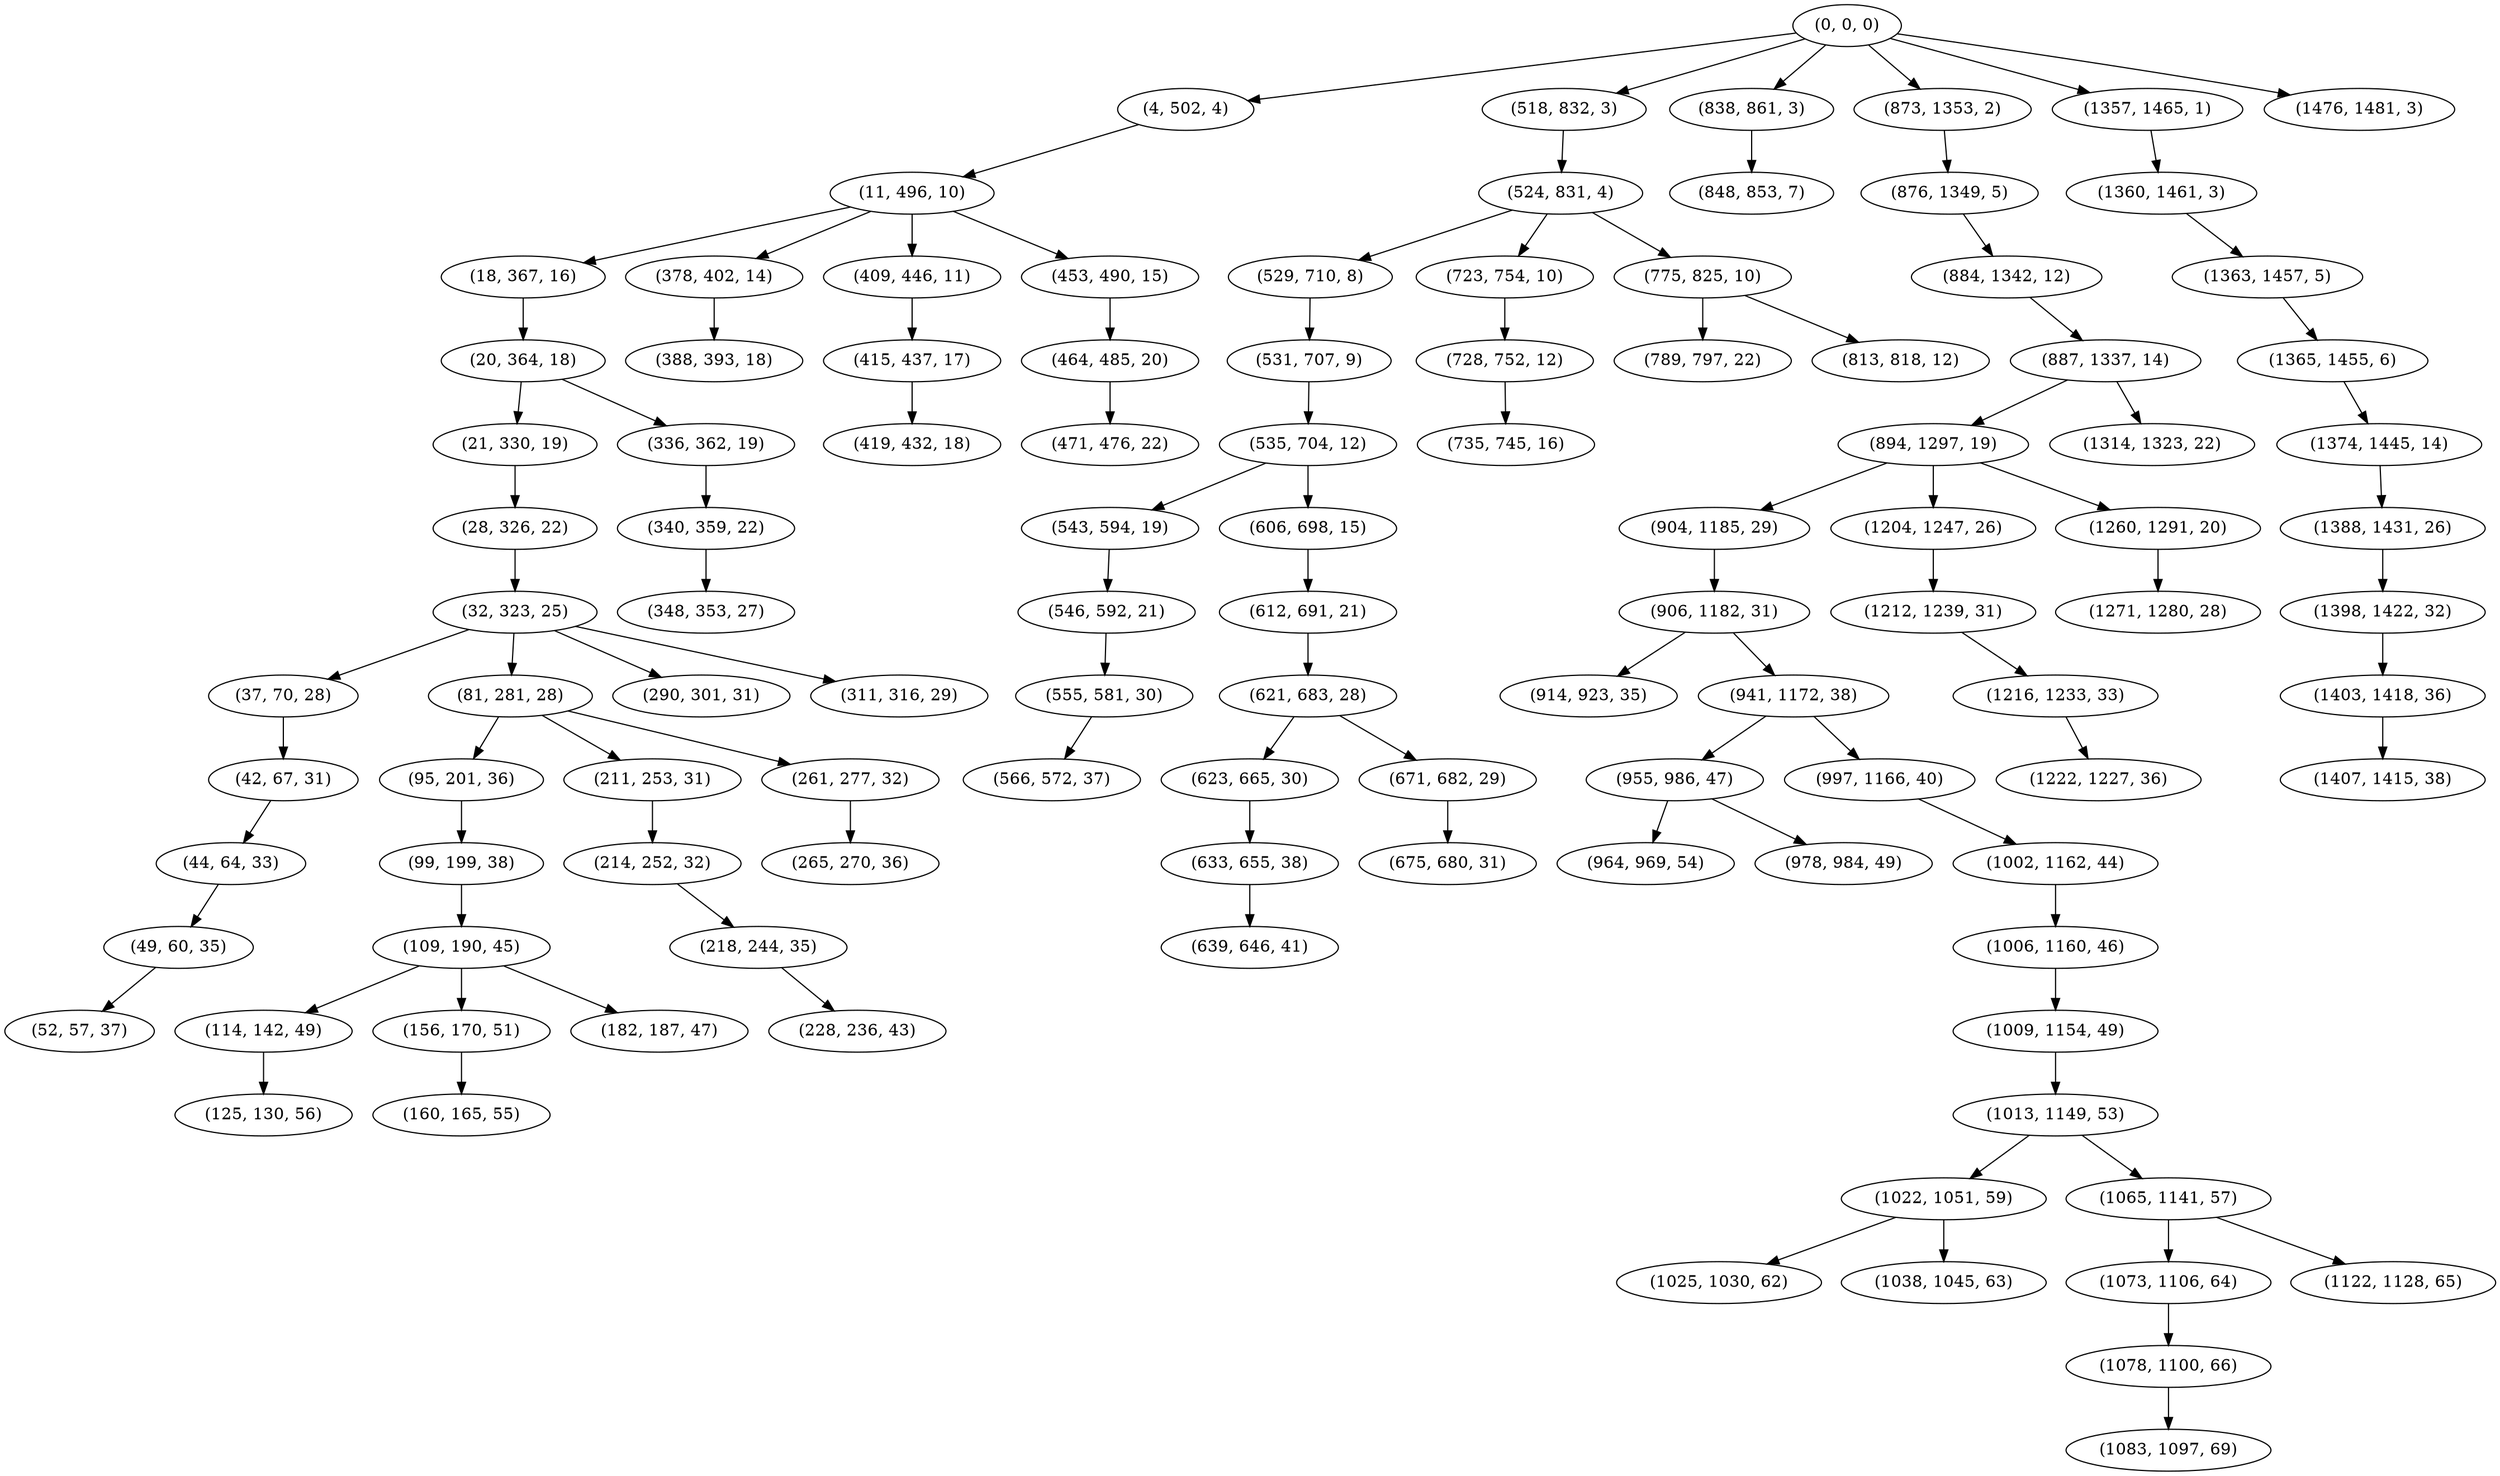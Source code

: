 digraph tree {
    "(0, 0, 0)";
    "(4, 502, 4)";
    "(11, 496, 10)";
    "(18, 367, 16)";
    "(20, 364, 18)";
    "(21, 330, 19)";
    "(28, 326, 22)";
    "(32, 323, 25)";
    "(37, 70, 28)";
    "(42, 67, 31)";
    "(44, 64, 33)";
    "(49, 60, 35)";
    "(52, 57, 37)";
    "(81, 281, 28)";
    "(95, 201, 36)";
    "(99, 199, 38)";
    "(109, 190, 45)";
    "(114, 142, 49)";
    "(125, 130, 56)";
    "(156, 170, 51)";
    "(160, 165, 55)";
    "(182, 187, 47)";
    "(211, 253, 31)";
    "(214, 252, 32)";
    "(218, 244, 35)";
    "(228, 236, 43)";
    "(261, 277, 32)";
    "(265, 270, 36)";
    "(290, 301, 31)";
    "(311, 316, 29)";
    "(336, 362, 19)";
    "(340, 359, 22)";
    "(348, 353, 27)";
    "(378, 402, 14)";
    "(388, 393, 18)";
    "(409, 446, 11)";
    "(415, 437, 17)";
    "(419, 432, 18)";
    "(453, 490, 15)";
    "(464, 485, 20)";
    "(471, 476, 22)";
    "(518, 832, 3)";
    "(524, 831, 4)";
    "(529, 710, 8)";
    "(531, 707, 9)";
    "(535, 704, 12)";
    "(543, 594, 19)";
    "(546, 592, 21)";
    "(555, 581, 30)";
    "(566, 572, 37)";
    "(606, 698, 15)";
    "(612, 691, 21)";
    "(621, 683, 28)";
    "(623, 665, 30)";
    "(633, 655, 38)";
    "(639, 646, 41)";
    "(671, 682, 29)";
    "(675, 680, 31)";
    "(723, 754, 10)";
    "(728, 752, 12)";
    "(735, 745, 16)";
    "(775, 825, 10)";
    "(789, 797, 22)";
    "(813, 818, 12)";
    "(838, 861, 3)";
    "(848, 853, 7)";
    "(873, 1353, 2)";
    "(876, 1349, 5)";
    "(884, 1342, 12)";
    "(887, 1337, 14)";
    "(894, 1297, 19)";
    "(904, 1185, 29)";
    "(906, 1182, 31)";
    "(914, 923, 35)";
    "(941, 1172, 38)";
    "(955, 986, 47)";
    "(964, 969, 54)";
    "(978, 984, 49)";
    "(997, 1166, 40)";
    "(1002, 1162, 44)";
    "(1006, 1160, 46)";
    "(1009, 1154, 49)";
    "(1013, 1149, 53)";
    "(1022, 1051, 59)";
    "(1025, 1030, 62)";
    "(1038, 1045, 63)";
    "(1065, 1141, 57)";
    "(1073, 1106, 64)";
    "(1078, 1100, 66)";
    "(1083, 1097, 69)";
    "(1122, 1128, 65)";
    "(1204, 1247, 26)";
    "(1212, 1239, 31)";
    "(1216, 1233, 33)";
    "(1222, 1227, 36)";
    "(1260, 1291, 20)";
    "(1271, 1280, 28)";
    "(1314, 1323, 22)";
    "(1357, 1465, 1)";
    "(1360, 1461, 3)";
    "(1363, 1457, 5)";
    "(1365, 1455, 6)";
    "(1374, 1445, 14)";
    "(1388, 1431, 26)";
    "(1398, 1422, 32)";
    "(1403, 1418, 36)";
    "(1407, 1415, 38)";
    "(1476, 1481, 3)";
    "(0, 0, 0)" -> "(4, 502, 4)";
    "(0, 0, 0)" -> "(518, 832, 3)";
    "(0, 0, 0)" -> "(838, 861, 3)";
    "(0, 0, 0)" -> "(873, 1353, 2)";
    "(0, 0, 0)" -> "(1357, 1465, 1)";
    "(0, 0, 0)" -> "(1476, 1481, 3)";
    "(4, 502, 4)" -> "(11, 496, 10)";
    "(11, 496, 10)" -> "(18, 367, 16)";
    "(11, 496, 10)" -> "(378, 402, 14)";
    "(11, 496, 10)" -> "(409, 446, 11)";
    "(11, 496, 10)" -> "(453, 490, 15)";
    "(18, 367, 16)" -> "(20, 364, 18)";
    "(20, 364, 18)" -> "(21, 330, 19)";
    "(20, 364, 18)" -> "(336, 362, 19)";
    "(21, 330, 19)" -> "(28, 326, 22)";
    "(28, 326, 22)" -> "(32, 323, 25)";
    "(32, 323, 25)" -> "(37, 70, 28)";
    "(32, 323, 25)" -> "(81, 281, 28)";
    "(32, 323, 25)" -> "(290, 301, 31)";
    "(32, 323, 25)" -> "(311, 316, 29)";
    "(37, 70, 28)" -> "(42, 67, 31)";
    "(42, 67, 31)" -> "(44, 64, 33)";
    "(44, 64, 33)" -> "(49, 60, 35)";
    "(49, 60, 35)" -> "(52, 57, 37)";
    "(81, 281, 28)" -> "(95, 201, 36)";
    "(81, 281, 28)" -> "(211, 253, 31)";
    "(81, 281, 28)" -> "(261, 277, 32)";
    "(95, 201, 36)" -> "(99, 199, 38)";
    "(99, 199, 38)" -> "(109, 190, 45)";
    "(109, 190, 45)" -> "(114, 142, 49)";
    "(109, 190, 45)" -> "(156, 170, 51)";
    "(109, 190, 45)" -> "(182, 187, 47)";
    "(114, 142, 49)" -> "(125, 130, 56)";
    "(156, 170, 51)" -> "(160, 165, 55)";
    "(211, 253, 31)" -> "(214, 252, 32)";
    "(214, 252, 32)" -> "(218, 244, 35)";
    "(218, 244, 35)" -> "(228, 236, 43)";
    "(261, 277, 32)" -> "(265, 270, 36)";
    "(336, 362, 19)" -> "(340, 359, 22)";
    "(340, 359, 22)" -> "(348, 353, 27)";
    "(378, 402, 14)" -> "(388, 393, 18)";
    "(409, 446, 11)" -> "(415, 437, 17)";
    "(415, 437, 17)" -> "(419, 432, 18)";
    "(453, 490, 15)" -> "(464, 485, 20)";
    "(464, 485, 20)" -> "(471, 476, 22)";
    "(518, 832, 3)" -> "(524, 831, 4)";
    "(524, 831, 4)" -> "(529, 710, 8)";
    "(524, 831, 4)" -> "(723, 754, 10)";
    "(524, 831, 4)" -> "(775, 825, 10)";
    "(529, 710, 8)" -> "(531, 707, 9)";
    "(531, 707, 9)" -> "(535, 704, 12)";
    "(535, 704, 12)" -> "(543, 594, 19)";
    "(535, 704, 12)" -> "(606, 698, 15)";
    "(543, 594, 19)" -> "(546, 592, 21)";
    "(546, 592, 21)" -> "(555, 581, 30)";
    "(555, 581, 30)" -> "(566, 572, 37)";
    "(606, 698, 15)" -> "(612, 691, 21)";
    "(612, 691, 21)" -> "(621, 683, 28)";
    "(621, 683, 28)" -> "(623, 665, 30)";
    "(621, 683, 28)" -> "(671, 682, 29)";
    "(623, 665, 30)" -> "(633, 655, 38)";
    "(633, 655, 38)" -> "(639, 646, 41)";
    "(671, 682, 29)" -> "(675, 680, 31)";
    "(723, 754, 10)" -> "(728, 752, 12)";
    "(728, 752, 12)" -> "(735, 745, 16)";
    "(775, 825, 10)" -> "(789, 797, 22)";
    "(775, 825, 10)" -> "(813, 818, 12)";
    "(838, 861, 3)" -> "(848, 853, 7)";
    "(873, 1353, 2)" -> "(876, 1349, 5)";
    "(876, 1349, 5)" -> "(884, 1342, 12)";
    "(884, 1342, 12)" -> "(887, 1337, 14)";
    "(887, 1337, 14)" -> "(894, 1297, 19)";
    "(887, 1337, 14)" -> "(1314, 1323, 22)";
    "(894, 1297, 19)" -> "(904, 1185, 29)";
    "(894, 1297, 19)" -> "(1204, 1247, 26)";
    "(894, 1297, 19)" -> "(1260, 1291, 20)";
    "(904, 1185, 29)" -> "(906, 1182, 31)";
    "(906, 1182, 31)" -> "(914, 923, 35)";
    "(906, 1182, 31)" -> "(941, 1172, 38)";
    "(941, 1172, 38)" -> "(955, 986, 47)";
    "(941, 1172, 38)" -> "(997, 1166, 40)";
    "(955, 986, 47)" -> "(964, 969, 54)";
    "(955, 986, 47)" -> "(978, 984, 49)";
    "(997, 1166, 40)" -> "(1002, 1162, 44)";
    "(1002, 1162, 44)" -> "(1006, 1160, 46)";
    "(1006, 1160, 46)" -> "(1009, 1154, 49)";
    "(1009, 1154, 49)" -> "(1013, 1149, 53)";
    "(1013, 1149, 53)" -> "(1022, 1051, 59)";
    "(1013, 1149, 53)" -> "(1065, 1141, 57)";
    "(1022, 1051, 59)" -> "(1025, 1030, 62)";
    "(1022, 1051, 59)" -> "(1038, 1045, 63)";
    "(1065, 1141, 57)" -> "(1073, 1106, 64)";
    "(1065, 1141, 57)" -> "(1122, 1128, 65)";
    "(1073, 1106, 64)" -> "(1078, 1100, 66)";
    "(1078, 1100, 66)" -> "(1083, 1097, 69)";
    "(1204, 1247, 26)" -> "(1212, 1239, 31)";
    "(1212, 1239, 31)" -> "(1216, 1233, 33)";
    "(1216, 1233, 33)" -> "(1222, 1227, 36)";
    "(1260, 1291, 20)" -> "(1271, 1280, 28)";
    "(1357, 1465, 1)" -> "(1360, 1461, 3)";
    "(1360, 1461, 3)" -> "(1363, 1457, 5)";
    "(1363, 1457, 5)" -> "(1365, 1455, 6)";
    "(1365, 1455, 6)" -> "(1374, 1445, 14)";
    "(1374, 1445, 14)" -> "(1388, 1431, 26)";
    "(1388, 1431, 26)" -> "(1398, 1422, 32)";
    "(1398, 1422, 32)" -> "(1403, 1418, 36)";
    "(1403, 1418, 36)" -> "(1407, 1415, 38)";
}
